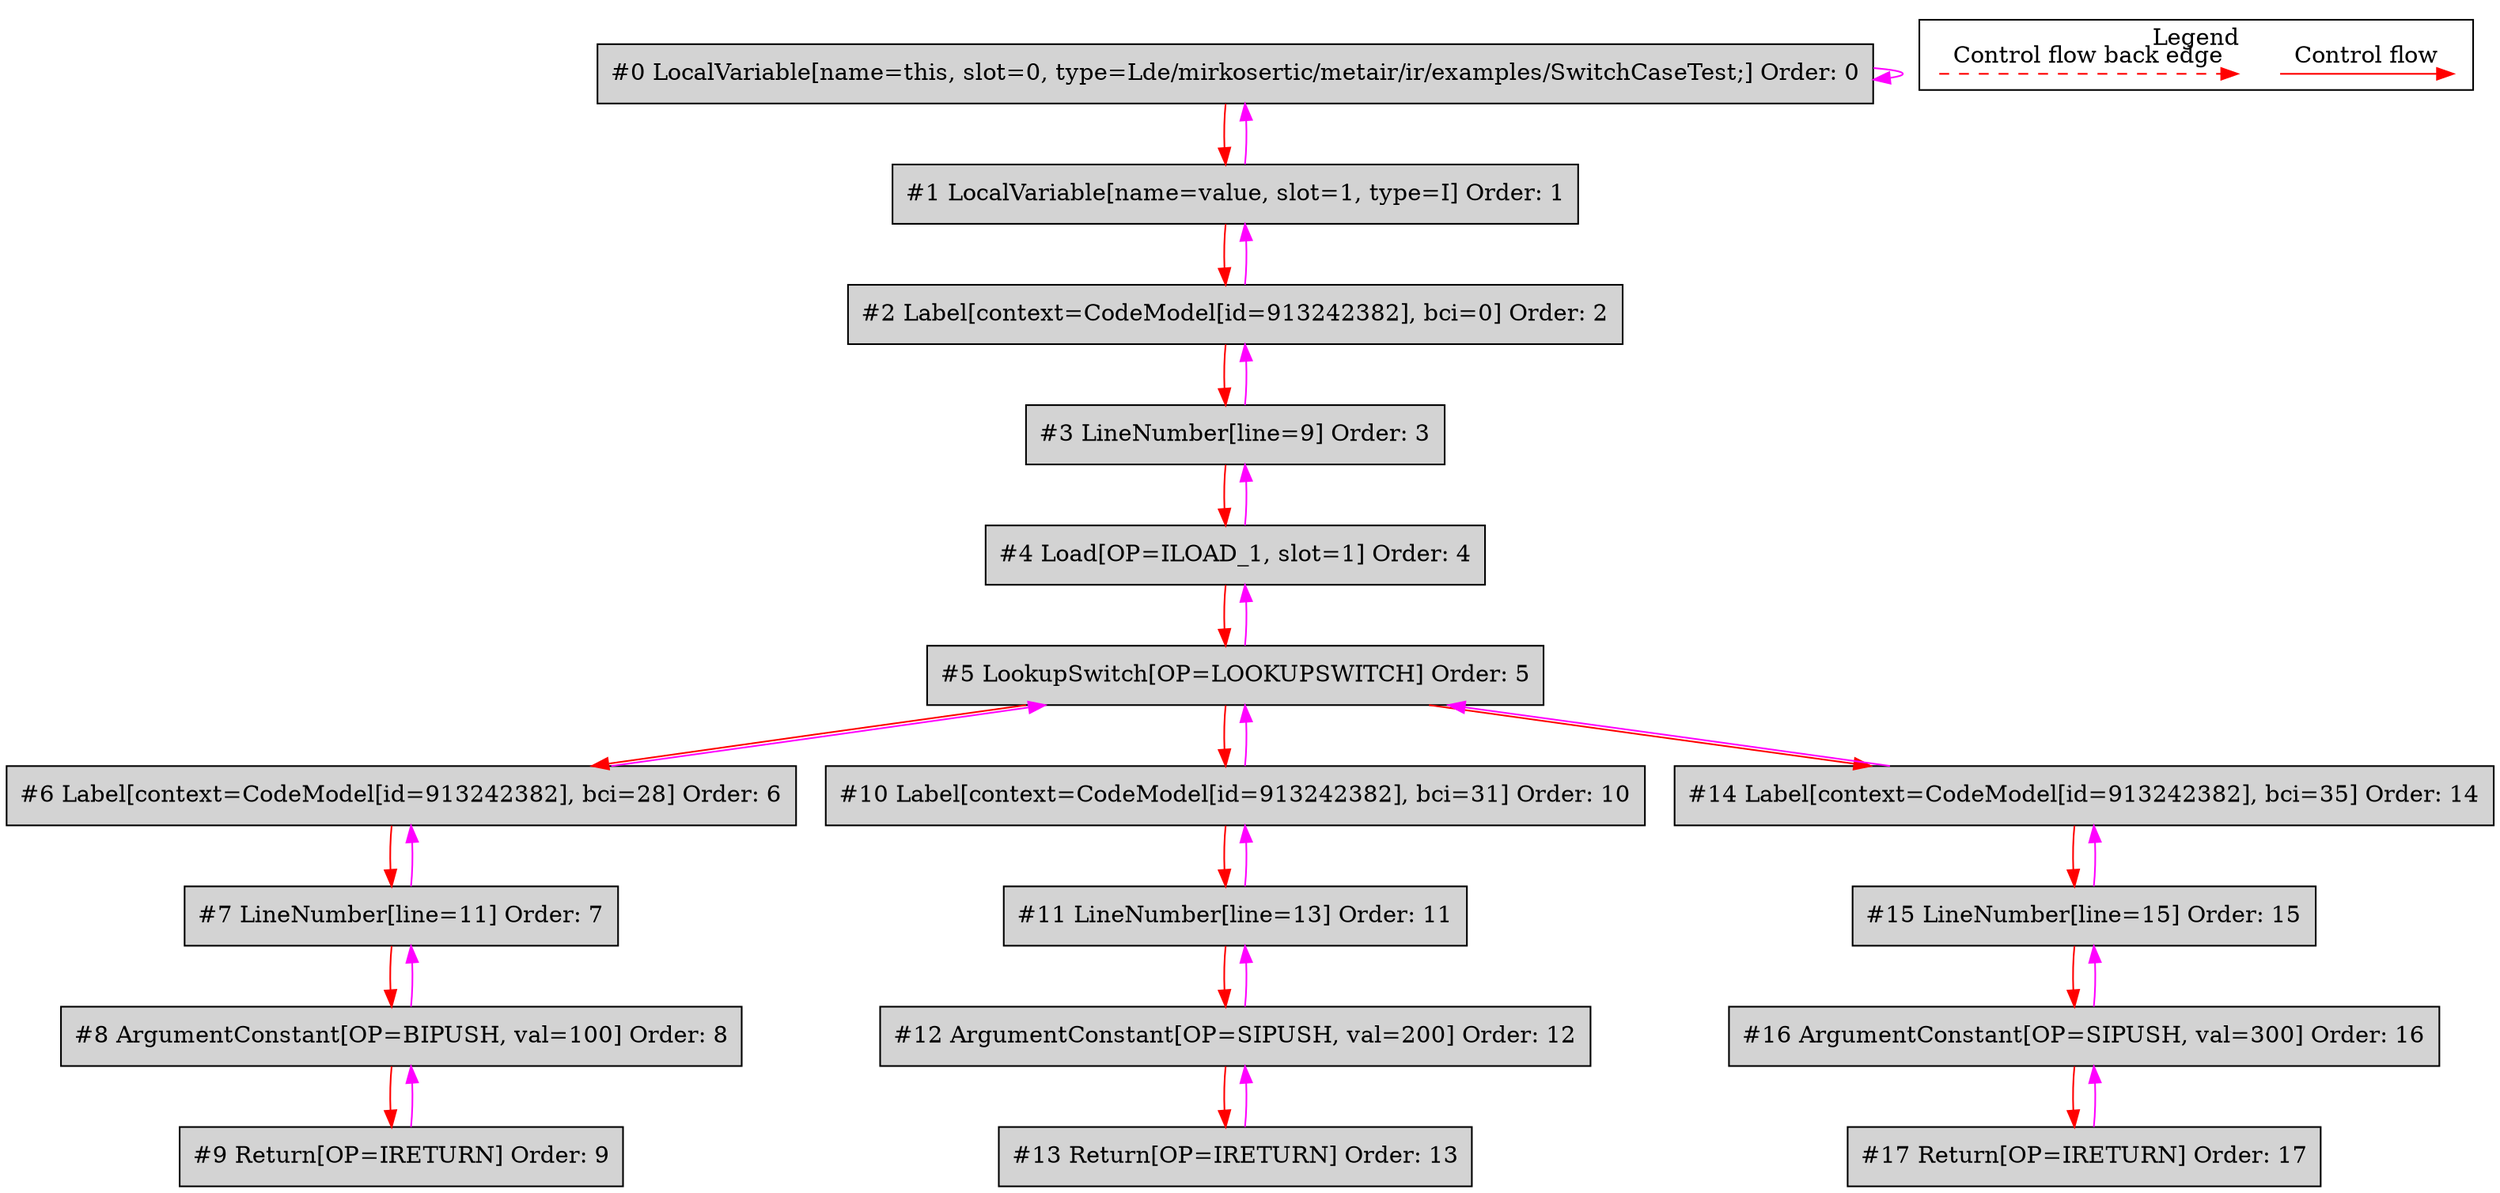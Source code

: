 digraph {
 ordering="in";
 node0[label="#0 LocalVariable[name=this, slot=0, type=Lde/mirkosertic/metair/ir/examples/SwitchCaseTest;] Order: 0", shape=box, fillcolor=lightgrey, style=filled];
 node1[label="#1 LocalVariable[name=value, slot=1, type=I] Order: 1", shape=box, fillcolor=lightgrey, style=filled];
 node2[label="#2 Label[context=CodeModel[id=913242382], bci=0] Order: 2", shape=box, fillcolor=lightgrey, style=filled];
 node3[label="#3 LineNumber[line=9] Order: 3", shape=box, fillcolor=lightgrey, style=filled];
 node4[label="#4 Load[OP=ILOAD_1, slot=1] Order: 4", shape=box, fillcolor=lightgrey, style=filled];
 node5[label="#5 LookupSwitch[OP=LOOKUPSWITCH] Order: 5", shape=box, fillcolor=lightgrey, style=filled];
 node6[label="#6 Label[context=CodeModel[id=913242382], bci=28] Order: 6", shape=box, fillcolor=lightgrey, style=filled];
 node7[label="#7 LineNumber[line=11] Order: 7", shape=box, fillcolor=lightgrey, style=filled];
 node8[label="#8 ArgumentConstant[OP=BIPUSH, val=100] Order: 8", shape=box, fillcolor=lightgrey, style=filled];
 node9[label="#9 Return[OP=IRETURN] Order: 9", shape=box, fillcolor=lightgrey, style=filled];
 node10[label="#10 Label[context=CodeModel[id=913242382], bci=31] Order: 10", shape=box, fillcolor=lightgrey, style=filled];
 node11[label="#11 LineNumber[line=13] Order: 11", shape=box, fillcolor=lightgrey, style=filled];
 node12[label="#12 ArgumentConstant[OP=SIPUSH, val=200] Order: 12", shape=box, fillcolor=lightgrey, style=filled];
 node13[label="#13 Return[OP=IRETURN] Order: 13", shape=box, fillcolor=lightgrey, style=filled];
 node14[label="#14 Label[context=CodeModel[id=913242382], bci=35] Order: 14", shape=box, fillcolor=lightgrey, style=filled];
 node15[label="#15 LineNumber[line=15] Order: 15", shape=box, fillcolor=lightgrey, style=filled];
 node16[label="#16 ArgumentConstant[OP=SIPUSH, val=300] Order: 16", shape=box, fillcolor=lightgrey, style=filled];
 node17[label="#17 Return[OP=IRETURN] Order: 17", shape=box, fillcolor=lightgrey, style=filled];
 node0 -> node0[color=fuchsia];
 node0 -> node1[color=red];
 node1 -> node0[color=fuchsia];
 node1 -> node2[color=red];
 node2 -> node1[color=fuchsia];
 node2 -> node3[color=red];
 node3 -> node2[color=fuchsia];
 node3 -> node4[color=red];
 node4 -> node3[color=fuchsia];
 node4 -> node5[color=red];
 node5 -> node4[color=fuchsia];
 node5 -> node6[color=red];
 node6 -> node5[color=fuchsia];
 node6 -> node7[color=red];
 node7 -> node6[color=fuchsia];
 node7 -> node8[color=red];
 node8 -> node7[color=fuchsia];
 node8 -> node9[color=red];
 node9 -> node8[color=fuchsia];
 node5 -> node10[color=red];
 node10 -> node5[color=fuchsia];
 node10 -> node11[color=red];
 node11 -> node10[color=fuchsia];
 node11 -> node12[color=red];
 node12 -> node11[color=fuchsia];
 node12 -> node13[color=red];
 node13 -> node12[color=fuchsia];
 node5 -> node14[color=red];
 node14 -> node5[color=fuchsia];
 node14 -> node15[color=red];
 node15 -> node14[color=fuchsia];
 node15 -> node16[color=red];
 node16 -> node15[color=fuchsia];
 node16 -> node17[color=red];
 node17 -> node16[color=fuchsia];
 subgraph cluster_000 {
  label = "Legend";
  node [shape=point]
  {
   rank=same;
   c0 [style = invis];
   c1 [style = invis];
   c2 [style = invis];
   c3 [style = invis];
  }
  c0 -> c1 [label="Control flow", style=solid, color=red]
  c2 -> c3 [label="Control flow back edge", style=dashed, color=red]
 }

}
